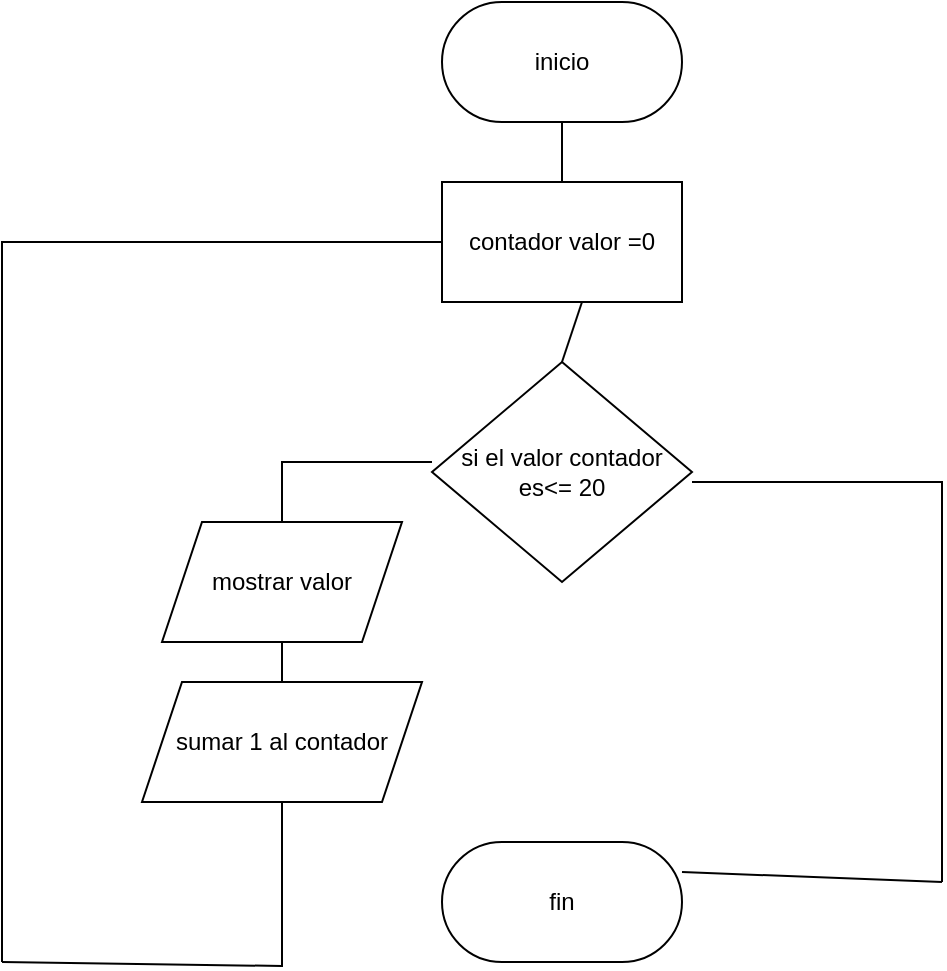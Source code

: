 <mxfile version="22.0.2" type="device">
  <diagram name="Página-1" id="fz7MuUBYxMY342IeJN55">
    <mxGraphModel dx="1072" dy="1650" grid="1" gridSize="10" guides="1" tooltips="1" connect="1" arrows="1" fold="1" page="1" pageScale="1" pageWidth="827" pageHeight="1169" math="0" shadow="0">
      <root>
        <mxCell id="0" />
        <mxCell id="1" parent="0" />
        <mxCell id="7-Qf0mEhbUXNbAk45p7s-1" value="inicio" style="rounded=1;whiteSpace=wrap;html=1;arcSize=50;" vertex="1" parent="1">
          <mxGeometry x="340" y="-40" width="120" height="60" as="geometry" />
        </mxCell>
        <mxCell id="7-Qf0mEhbUXNbAk45p7s-2" value="contador valor =0" style="rounded=0;whiteSpace=wrap;html=1;" vertex="1" parent="1">
          <mxGeometry x="340" y="50" width="120" height="60" as="geometry" />
        </mxCell>
        <mxCell id="7-Qf0mEhbUXNbAk45p7s-3" value="si el valor contador es&amp;lt;= 20" style="rhombus;whiteSpace=wrap;html=1;" vertex="1" parent="1">
          <mxGeometry x="335" y="140" width="130" height="110" as="geometry" />
        </mxCell>
        <mxCell id="7-Qf0mEhbUXNbAk45p7s-4" value="mostrar valor" style="shape=parallelogram;perimeter=parallelogramPerimeter;whiteSpace=wrap;html=1;fixedSize=1;" vertex="1" parent="1">
          <mxGeometry x="200" y="220" width="120" height="60" as="geometry" />
        </mxCell>
        <mxCell id="7-Qf0mEhbUXNbAk45p7s-5" value="sumar 1 al contador" style="shape=parallelogram;perimeter=parallelogramPerimeter;whiteSpace=wrap;html=1;fixedSize=1;" vertex="1" parent="1">
          <mxGeometry x="190" y="300" width="140" height="60" as="geometry" />
        </mxCell>
        <mxCell id="7-Qf0mEhbUXNbAk45p7s-6" value="" style="endArrow=none;html=1;rounded=0;entryX=0.5;entryY=1;entryDx=0;entryDy=0;" edge="1" parent="1" target="7-Qf0mEhbUXNbAk45p7s-1">
          <mxGeometry width="50" height="50" relative="1" as="geometry">
            <mxPoint x="400" y="50" as="sourcePoint" />
            <mxPoint x="440" y="140" as="targetPoint" />
          </mxGeometry>
        </mxCell>
        <mxCell id="7-Qf0mEhbUXNbAk45p7s-7" value="" style="endArrow=none;html=1;rounded=0;exitX=0.5;exitY=0;exitDx=0;exitDy=0;" edge="1" parent="1" source="7-Qf0mEhbUXNbAk45p7s-3">
          <mxGeometry width="50" height="50" relative="1" as="geometry">
            <mxPoint x="360" y="160" as="sourcePoint" />
            <mxPoint x="410" y="110" as="targetPoint" />
          </mxGeometry>
        </mxCell>
        <mxCell id="7-Qf0mEhbUXNbAk45p7s-8" value="" style="endArrow=none;html=1;rounded=0;" edge="1" parent="1">
          <mxGeometry width="50" height="50" relative="1" as="geometry">
            <mxPoint x="260" y="190" as="sourcePoint" />
            <mxPoint x="335" y="190" as="targetPoint" />
            <Array as="points">
              <mxPoint x="260" y="220" />
              <mxPoint x="260" y="190" />
            </Array>
          </mxGeometry>
        </mxCell>
        <mxCell id="7-Qf0mEhbUXNbAk45p7s-9" value="" style="endArrow=none;html=1;rounded=0;entryX=0.5;entryY=1;entryDx=0;entryDy=0;exitX=0.5;exitY=0;exitDx=0;exitDy=0;" edge="1" parent="1" source="7-Qf0mEhbUXNbAk45p7s-5" target="7-Qf0mEhbUXNbAk45p7s-4">
          <mxGeometry width="50" height="50" relative="1" as="geometry">
            <mxPoint x="390" y="190" as="sourcePoint" />
            <mxPoint x="440" y="140" as="targetPoint" />
          </mxGeometry>
        </mxCell>
        <mxCell id="7-Qf0mEhbUXNbAk45p7s-10" value="" style="endArrow=none;html=1;rounded=0;entryX=0.5;entryY=1;entryDx=0;entryDy=0;" edge="1" parent="1" target="7-Qf0mEhbUXNbAk45p7s-5">
          <mxGeometry width="50" height="50" relative="1" as="geometry">
            <mxPoint x="260" y="442" as="sourcePoint" />
            <mxPoint x="440" y="140" as="targetPoint" />
            <Array as="points">
              <mxPoint x="120" y="440" />
              <mxPoint x="260" y="442" />
            </Array>
          </mxGeometry>
        </mxCell>
        <mxCell id="7-Qf0mEhbUXNbAk45p7s-11" value="" style="endArrow=none;html=1;rounded=0;" edge="1" parent="1">
          <mxGeometry width="50" height="50" relative="1" as="geometry">
            <mxPoint x="120" y="440" as="sourcePoint" />
            <mxPoint x="120" y="80" as="targetPoint" />
            <Array as="points">
              <mxPoint x="120" y="80" />
              <mxPoint x="340" y="80" />
            </Array>
          </mxGeometry>
        </mxCell>
        <mxCell id="7-Qf0mEhbUXNbAk45p7s-12" value="fin" style="rounded=1;whiteSpace=wrap;html=1;arcSize=50;" vertex="1" parent="1">
          <mxGeometry x="340" y="380" width="120" height="60" as="geometry" />
        </mxCell>
        <mxCell id="7-Qf0mEhbUXNbAk45p7s-13" value="" style="endArrow=none;html=1;rounded=0;" edge="1" parent="1">
          <mxGeometry width="50" height="50" relative="1" as="geometry">
            <mxPoint x="465" y="200" as="sourcePoint" />
            <mxPoint x="590" y="200" as="targetPoint" />
            <Array as="points">
              <mxPoint x="590" y="200" />
              <mxPoint x="590" y="400" />
            </Array>
          </mxGeometry>
        </mxCell>
        <mxCell id="7-Qf0mEhbUXNbAk45p7s-14" value="" style="endArrow=none;html=1;rounded=0;exitX=1;exitY=0.25;exitDx=0;exitDy=0;" edge="1" parent="1" source="7-Qf0mEhbUXNbAk45p7s-12">
          <mxGeometry width="50" height="50" relative="1" as="geometry">
            <mxPoint x="390" y="300" as="sourcePoint" />
            <mxPoint x="590" y="400" as="targetPoint" />
          </mxGeometry>
        </mxCell>
      </root>
    </mxGraphModel>
  </diagram>
</mxfile>
